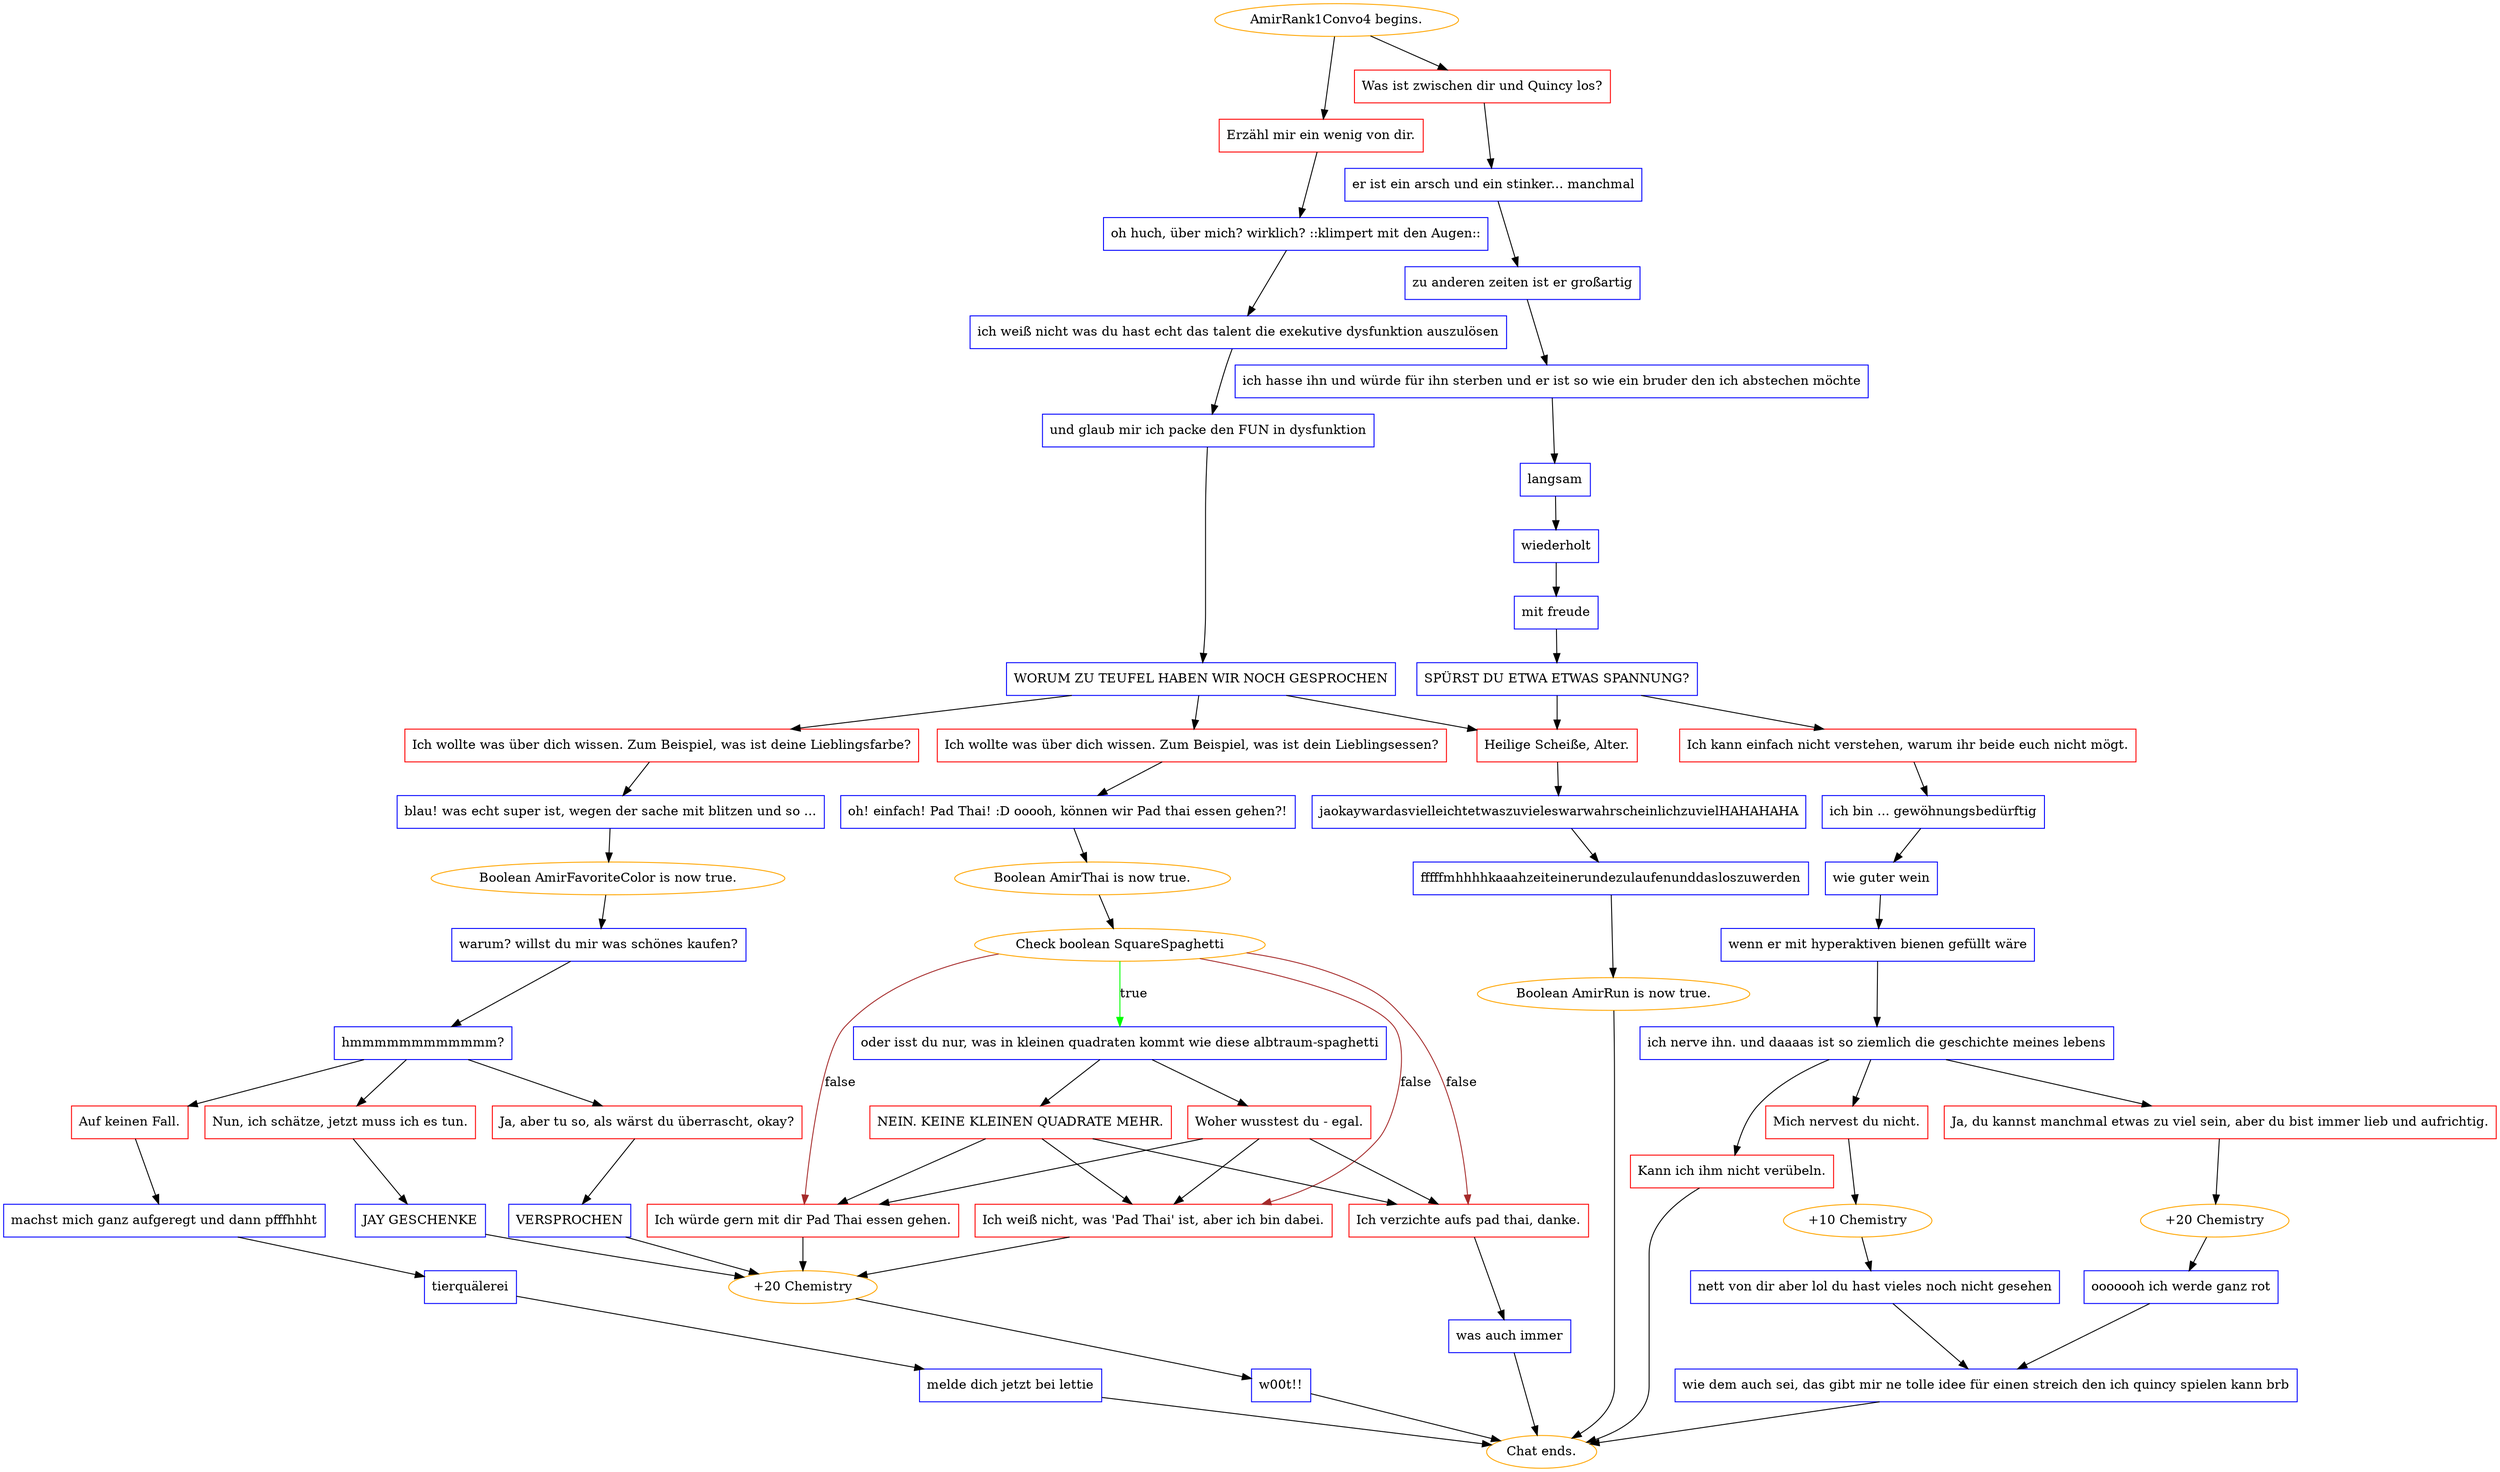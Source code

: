 digraph {
	"AmirRank1Convo4 begins." [color=orange];
		"AmirRank1Convo4 begins." -> j1894798410;
		"AmirRank1Convo4 begins." -> j3354036391;
	j1894798410 [label="Was ist zwischen dir und Quincy los?",shape=box,color=red];
		j1894798410 -> j685591862;
	j3354036391 [label="Erzähl mir ein wenig von dir.",shape=box,color=red];
		j3354036391 -> j1094901630;
	j685591862 [label="er ist ein arsch und ein stinker... manchmal",shape=box,color=blue];
		j685591862 -> j93824272;
	j1094901630 [label="oh huch, über mich? wirklich? ::klimpert mit den Augen::",shape=box,color=blue];
		j1094901630 -> j2831245799;
	j93824272 [label="zu anderen zeiten ist er großartig",shape=box,color=blue];
		j93824272 -> j4245858769;
	j2831245799 [label="ich weiß nicht was du hast echt das talent die exekutive dysfunktion auszulösen",shape=box,color=blue];
		j2831245799 -> j3267949808;
	j4245858769 [label="ich hasse ihn und würde für ihn sterben und er ist so wie ein bruder den ich abstechen möchte",shape=box,color=blue];
		j4245858769 -> j4052617264;
	j3267949808 [label="und glaub mir ich packe den FUN in dysfunktion",shape=box,color=blue];
		j3267949808 -> j922274425;
	j4052617264 [label="langsam",shape=box,color=blue];
		j4052617264 -> j2383208341;
	j922274425 [label="WORUM ZU TEUFEL HABEN WIR NOCH GESPROCHEN",shape=box,color=blue];
		j922274425 -> j132219893;
		j922274425 -> j2607608635;
		j922274425 -> j2140998550;
	j2383208341 [label="wiederholt",shape=box,color=blue];
		j2383208341 -> j3583688866;
	j132219893 [label="Heilige Scheiße, Alter.",shape=box,color=red];
		j132219893 -> j2451124807;
	j2607608635 [label="Ich wollte was über dich wissen. Zum Beispiel, was ist dein Lieblingsessen?",shape=box,color=red];
		j2607608635 -> j3944375764;
	j2140998550 [label="Ich wollte was über dich wissen. Zum Beispiel, was ist deine Lieblingsfarbe?",shape=box,color=red];
		j2140998550 -> j4001663940;
	j3583688866 [label="mit freude",shape=box,color=blue];
		j3583688866 -> j1853142270;
	j2451124807 [label="jaokaywardasvielleichtetwaszuvieleswarwahrscheinlichzuvielHAHAHAHA",shape=box,color=blue];
		j2451124807 -> j1929051203;
	j3944375764 [label="oh! einfach! Pad Thai! :D ooooh, können wir Pad thai essen gehen?!",shape=box,color=blue];
		j3944375764 -> j1051665310;
	j4001663940 [label="blau! was echt super ist, wegen der sache mit blitzen und so ...",shape=box,color=blue];
		j4001663940 -> j4255743236;
	j1853142270 [label="SPÜRST DU ETWA ETWAS SPANNUNG?",shape=box,color=blue];
		j1853142270 -> j1788139520;
		j1853142270 -> j132219893;
	j1929051203 [label="fffffmhhhhkaaahzeiteinerundezulaufenunddasloszuwerden",shape=box,color=blue];
		j1929051203 -> j1426220801;
	j1051665310 [label="Boolean AmirThai is now true.",color=orange];
		j1051665310 -> j1549996540;
	j4255743236 [label="Boolean AmirFavoriteColor is now true.",color=orange];
		j4255743236 -> j3215560991;
	j1788139520 [label="Ich kann einfach nicht verstehen, warum ihr beide euch nicht mögt.",shape=box,color=red];
		j1788139520 -> j829357186;
	j1426220801 [label="Boolean AmirRun is now true.",color=orange];
		j1426220801 -> "Chat ends.";
	j1549996540 [label="Check boolean SquareSpaghetti",color=orange];
		j1549996540 -> j3387675525 [label=true,color=green];
		j1549996540 -> j3205484731 [label=false,color=brown];
		j1549996540 -> j3919248540 [label=false,color=brown];
		j1549996540 -> j2776652479 [label=false,color=brown];
	j3215560991 [label="warum? willst du mir was schönes kaufen?",shape=box,color=blue];
		j3215560991 -> j3316424131;
	j829357186 [label="ich bin ... gewöhnungsbedürftig",shape=box,color=blue];
		j829357186 -> j3896161113;
	"Chat ends." [color=orange];
	j3387675525 [label="oder isst du nur, was in kleinen quadraten kommt wie diese albtraum-spaghetti",shape=box,color=blue];
		j3387675525 -> j3813951089;
		j3387675525 -> j2506269248;
	j3205484731 [label="Ich verzichte aufs pad thai, danke.",shape=box,color=red];
		j3205484731 -> j1760804605;
	j3919248540 [label="Ich weiß nicht, was 'Pad Thai' ist, aber ich bin dabei.",shape=box,color=red];
		j3919248540 -> j4159432973;
	j2776652479 [label="Ich würde gern mit dir Pad Thai essen gehen.",shape=box,color=red];
		j2776652479 -> j4159432973;
	j3316424131 [label="hmmmmmmmmmmmm?",shape=box,color=blue];
		j3316424131 -> j1964344130;
		j3316424131 -> j2099208324;
		j3316424131 -> j2770380389;
	j3896161113 [label="wie guter wein",shape=box,color=blue];
		j3896161113 -> j2770610488;
	j3813951089 [label="NEIN. KEINE KLEINEN QUADRATE MEHR.",shape=box,color=red];
		j3813951089 -> j3205484731;
		j3813951089 -> j3919248540;
		j3813951089 -> j2776652479;
	j2506269248 [label="Woher wusstest du - egal.",shape=box,color=red];
		j2506269248 -> j3205484731;
		j2506269248 -> j3919248540;
		j2506269248 -> j2776652479;
	j1760804605 [label="was auch immer",shape=box,color=blue];
		j1760804605 -> "Chat ends.";
	j4159432973 [label="+20 Chemistry",color=orange];
		j4159432973 -> j1071438184;
	j1964344130 [label="Nun, ich schätze, jetzt muss ich es tun.",shape=box,color=red];
		j1964344130 -> j1819617268;
	j2099208324 [label="Ja, aber tu so, als wärst du überrascht, okay?",shape=box,color=red];
		j2099208324 -> j1864965765;
	j2770380389 [label="Auf keinen Fall.",shape=box,color=red];
		j2770380389 -> j1766820395;
	j2770610488 [label="wenn er mit hyperaktiven bienen gefüllt wäre",shape=box,color=blue];
		j2770610488 -> j3093720827;
	j1071438184 [label="w00t!!",shape=box,color=blue];
		j1071438184 -> "Chat ends.";
	j1819617268 [label="JAY GESCHENKE",shape=box,color=blue];
		j1819617268 -> j4159432973;
	j1864965765 [label="VERSPROCHEN",shape=box,color=blue];
		j1864965765 -> j4159432973;
	j1766820395 [label="machst mich ganz aufgeregt und dann pfffhhht",shape=box,color=blue];
		j1766820395 -> j703408580;
	j3093720827 [label="ich nerve ihn. und daaaas ist so ziemlich die geschichte meines lebens",shape=box,color=blue];
		j3093720827 -> j1166955167;
		j3093720827 -> j3379803504;
		j3093720827 -> j3638616339;
	j703408580 [label="tierquälerei",shape=box,color=blue];
		j703408580 -> j1341472678;
	j1166955167 [label="Ja, du kannst manchmal etwas zu viel sein, aber du bist immer lieb und aufrichtig.",shape=box,color=red];
		j1166955167 -> j755642556;
	j3379803504 [label="Mich nervest du nicht.",shape=box,color=red];
		j3379803504 -> j3239110557;
	j3638616339 [label="Kann ich ihm nicht verübeln.",shape=box,color=red];
		j3638616339 -> "Chat ends.";
	j1341472678 [label="melde dich jetzt bei lettie",shape=box,color=blue];
		j1341472678 -> "Chat ends.";
	j755642556 [label="+20 Chemistry",color=orange];
		j755642556 -> j1199269181;
	j3239110557 [label="+10 Chemistry",color=orange];
		j3239110557 -> j243457145;
	j1199269181 [label="ooooooh ich werde ganz rot",shape=box,color=blue];
		j1199269181 -> j2425466308;
	j243457145 [label="nett von dir aber lol du hast vieles noch nicht gesehen",shape=box,color=blue];
		j243457145 -> j2425466308;
	j2425466308 [label="wie dem auch sei, das gibt mir ne tolle idee für einen streich den ich quincy spielen kann brb",shape=box,color=blue];
		j2425466308 -> "Chat ends.";
}